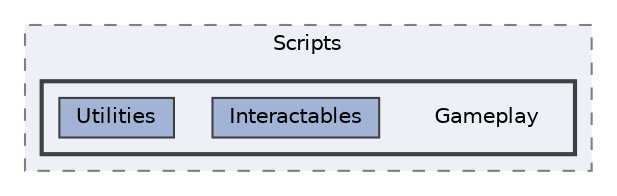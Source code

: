 digraph "C:/Users/David/wkspaces/DuelMe/Assets/Scripts/Gameplay"
{
 // LATEX_PDF_SIZE
  bgcolor="transparent";
  edge [fontname=Helvetica,fontsize=10,labelfontname=Helvetica,labelfontsize=10];
  node [fontname=Helvetica,fontsize=10,shape=box,height=0.2,width=0.4];
  compound=true
  subgraph clusterdir_fec50ed601b033b703089ac8922a939c {
    graph [ bgcolor="#edf0f7", pencolor="grey50", label="Scripts", fontname=Helvetica,fontsize=10 style="filled,dashed", URL="dir_fec50ed601b033b703089ac8922a939c.html",tooltip=""]
  subgraph clusterdir_6fe8fa7499854189682467fdbc462fe1 {
    graph [ bgcolor="#edf0f7", pencolor="grey25", label="", fontname=Helvetica,fontsize=10 style="filled,bold", URL="dir_6fe8fa7499854189682467fdbc462fe1.html",tooltip=""]
    dir_6fe8fa7499854189682467fdbc462fe1 [shape=plaintext, label="Gameplay"];
  dir_b7ce66e20f6550a353ca81b63b889c01 [label="Interactables", fillcolor="#a2b4d6", color="grey25", style="filled", URL="dir_b7ce66e20f6550a353ca81b63b889c01.html",tooltip=""];
  dir_b4b48f9289d1db98e5d09280ec09f08a [label="Utilities", fillcolor="#a2b4d6", color="grey25", style="filled", URL="dir_b4b48f9289d1db98e5d09280ec09f08a.html",tooltip=""];
  }
  }
}
